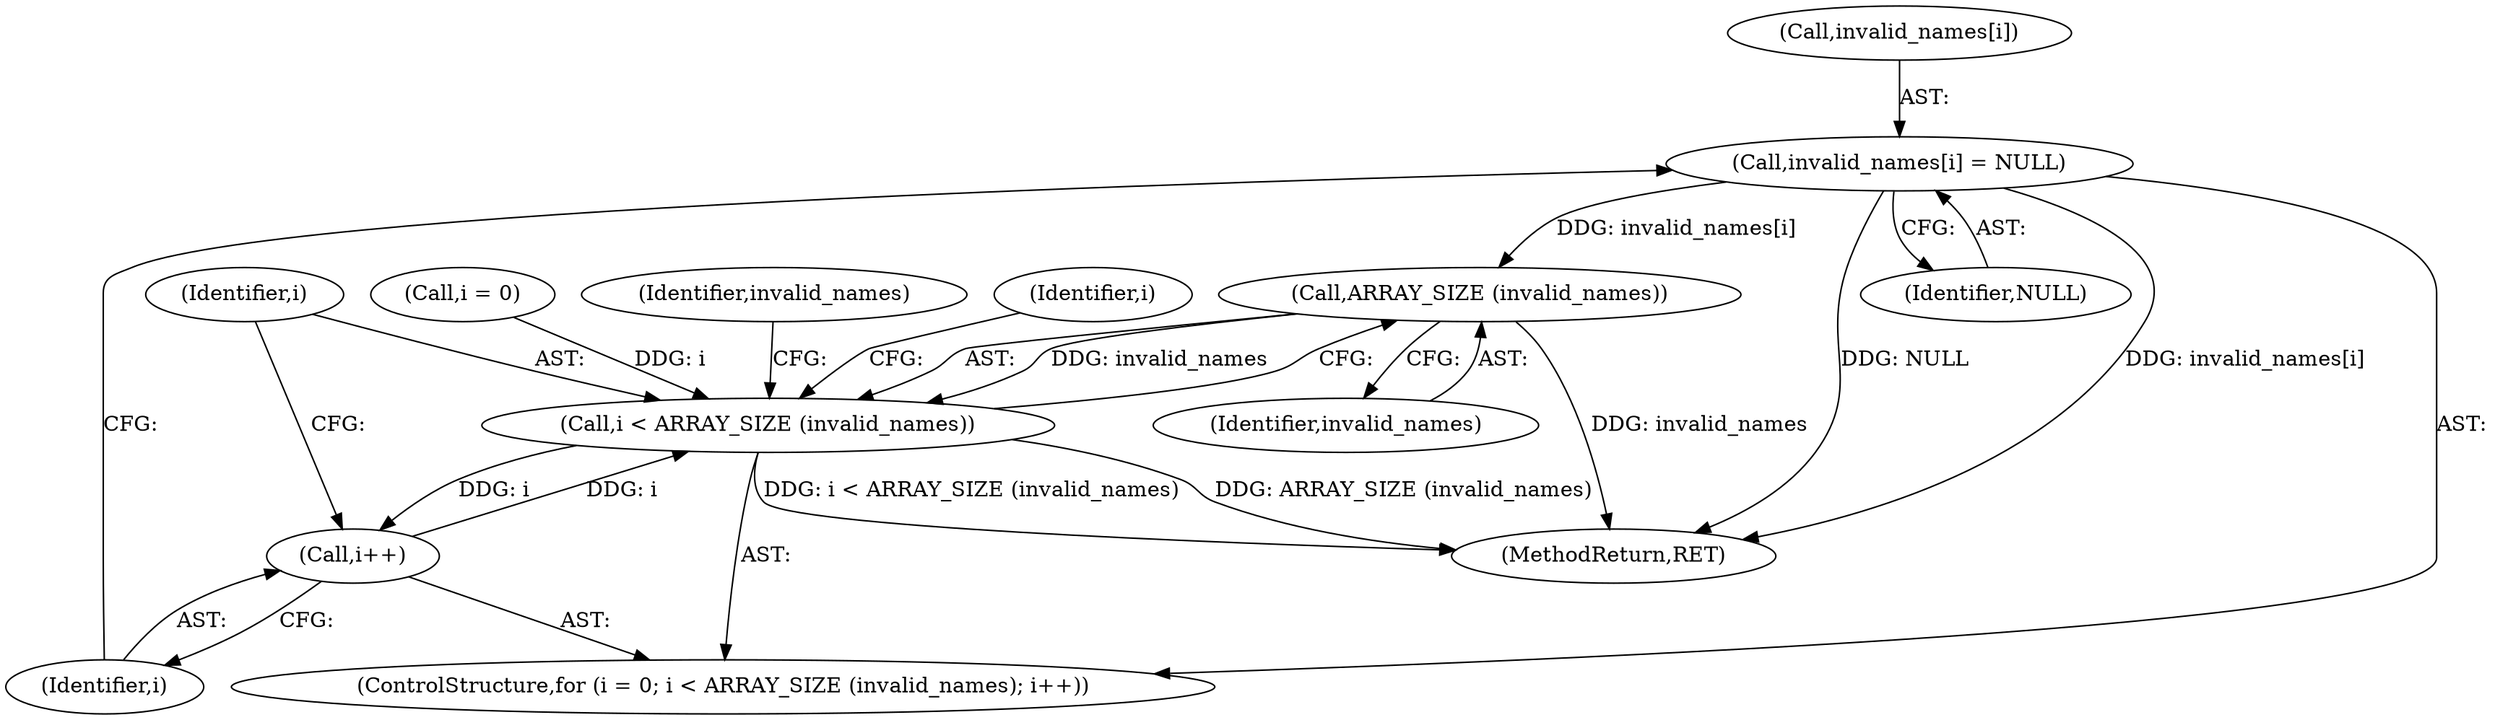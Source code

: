 digraph "0_savannah_f290f48a621867084884bfff87f8093c15195e6a@array" {
"1000202" [label="(Call,invalid_names[i] = NULL)"];
"1000198" [label="(Call,ARRAY_SIZE (invalid_names))"];
"1000196" [label="(Call,i < ARRAY_SIZE (invalid_names))"];
"1000200" [label="(Call,i++)"];
"1002164" [label="(MethodReturn,RET)"];
"1000206" [label="(Identifier,NULL)"];
"1000199" [label="(Identifier,invalid_names)"];
"1000193" [label="(Call,i = 0)"];
"1000203" [label="(Call,invalid_names[i])"];
"1000204" [label="(Identifier,invalid_names)"];
"1000200" [label="(Call,i++)"];
"1000198" [label="(Call,ARRAY_SIZE (invalid_names))"];
"1000197" [label="(Identifier,i)"];
"1000201" [label="(Identifier,i)"];
"1000209" [label="(Identifier,i)"];
"1000202" [label="(Call,invalid_names[i] = NULL)"];
"1000192" [label="(ControlStructure,for (i = 0; i < ARRAY_SIZE (invalid_names); i++))"];
"1000196" [label="(Call,i < ARRAY_SIZE (invalid_names))"];
"1000202" -> "1000192"  [label="AST: "];
"1000202" -> "1000206"  [label="CFG: "];
"1000203" -> "1000202"  [label="AST: "];
"1000206" -> "1000202"  [label="AST: "];
"1000201" -> "1000202"  [label="CFG: "];
"1000202" -> "1002164"  [label="DDG: NULL"];
"1000202" -> "1002164"  [label="DDG: invalid_names[i]"];
"1000202" -> "1000198"  [label="DDG: invalid_names[i]"];
"1000198" -> "1000196"  [label="AST: "];
"1000198" -> "1000199"  [label="CFG: "];
"1000199" -> "1000198"  [label="AST: "];
"1000196" -> "1000198"  [label="CFG: "];
"1000198" -> "1002164"  [label="DDG: invalid_names"];
"1000198" -> "1000196"  [label="DDG: invalid_names"];
"1000196" -> "1000192"  [label="AST: "];
"1000197" -> "1000196"  [label="AST: "];
"1000204" -> "1000196"  [label="CFG: "];
"1000209" -> "1000196"  [label="CFG: "];
"1000196" -> "1002164"  [label="DDG: i < ARRAY_SIZE (invalid_names)"];
"1000196" -> "1002164"  [label="DDG: ARRAY_SIZE (invalid_names)"];
"1000193" -> "1000196"  [label="DDG: i"];
"1000200" -> "1000196"  [label="DDG: i"];
"1000196" -> "1000200"  [label="DDG: i"];
"1000200" -> "1000192"  [label="AST: "];
"1000200" -> "1000201"  [label="CFG: "];
"1000201" -> "1000200"  [label="AST: "];
"1000197" -> "1000200"  [label="CFG: "];
}
